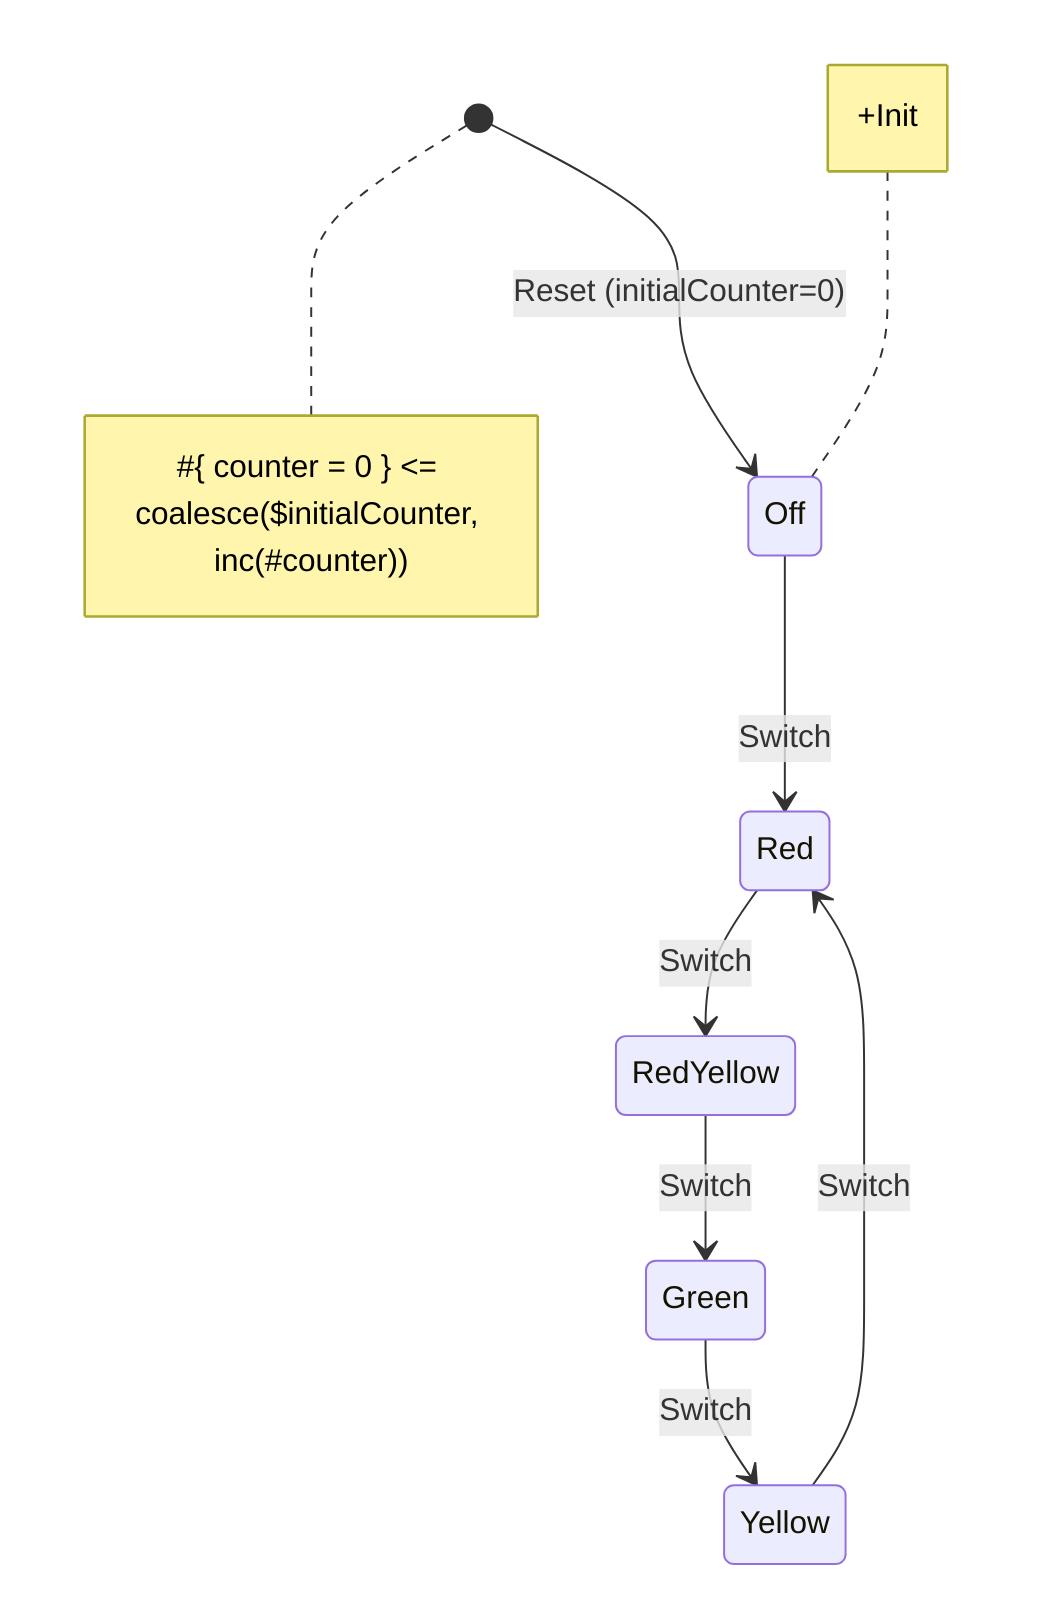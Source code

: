 stateDiagram-v2
	[*] --> Off: Reset (initialCounter=0)
	Off --> Red: Switch
	Red --> RedYellow: Switch
	RedYellow --> Green: Switch
	Green --> Yellow: Switch
	Yellow --> Red: Switch
note right of [*]
#{ counter = 0 } <= coalesce($initialCounter, inc(#counter))
end note
note left of Off
+Init
end note